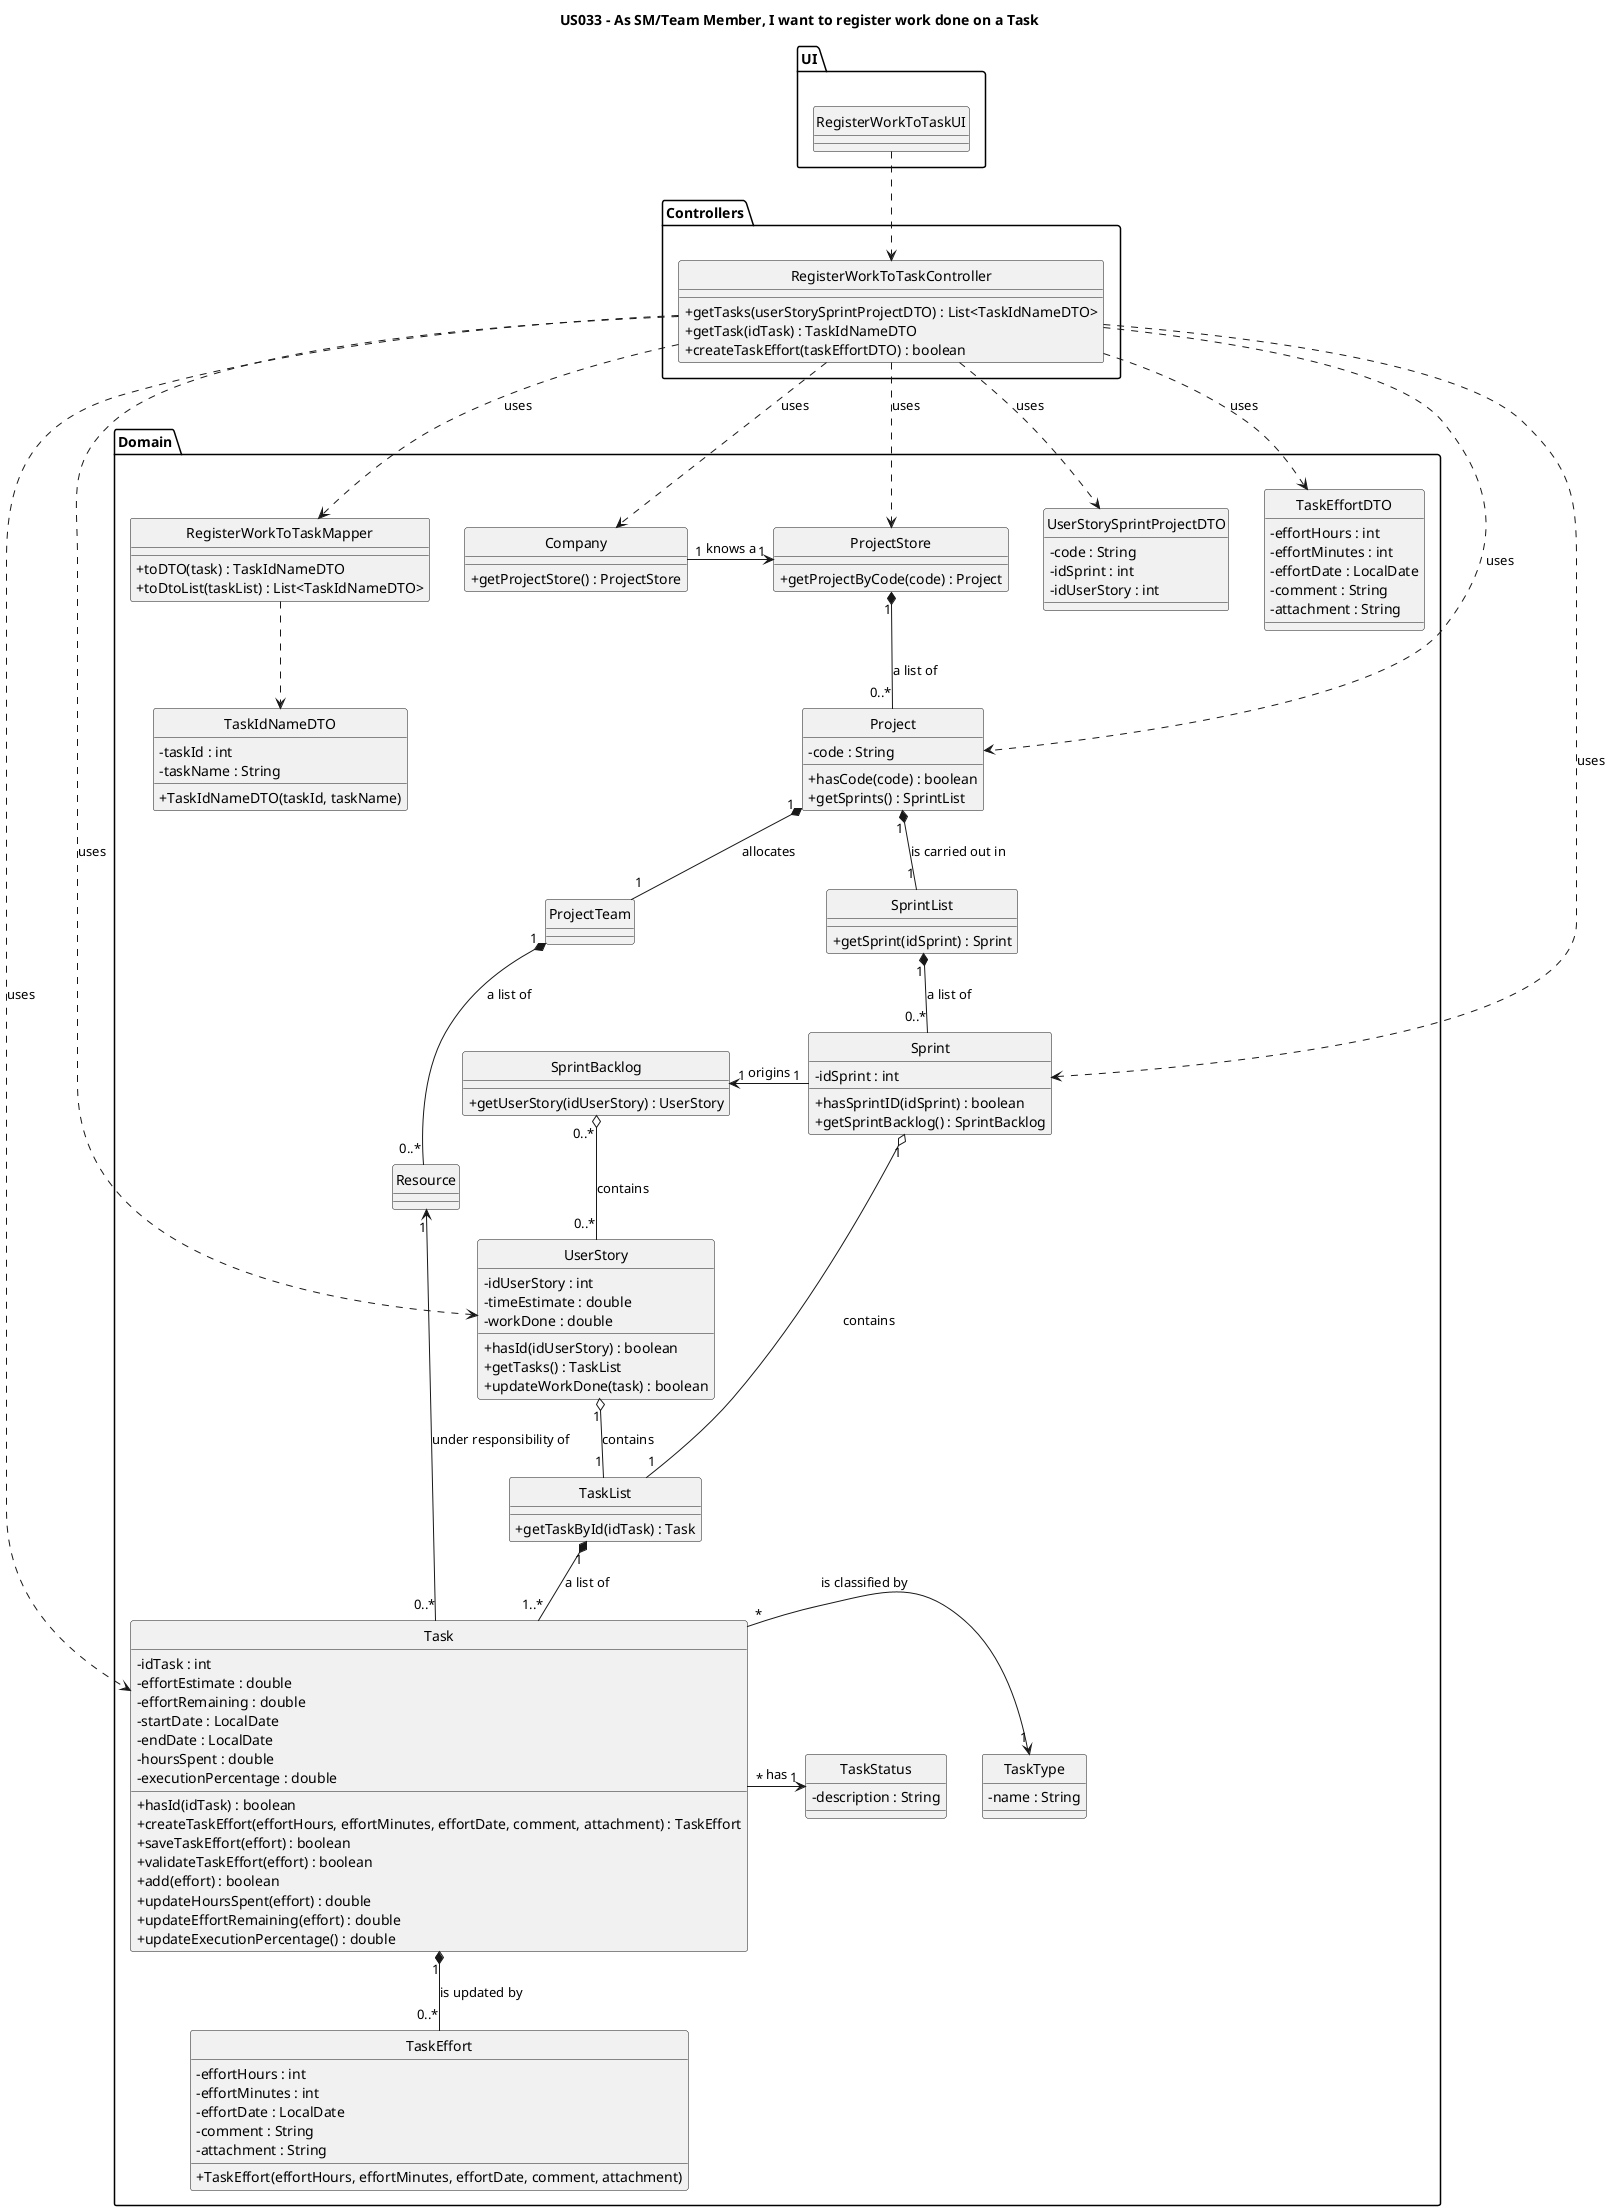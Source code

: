 @startuml
'https://plantuml.com/class-diagram

hide circle
skinparam classAttributeIconSize 0

title US033 - As SM/Team Member, I want to register work done on a Task

package "UI"{
class RegisterWorkToTaskUI {
}
}
package "Controllers"{
class RegisterWorkToTaskController {
+getTasks(userStorySprintProjectDTO) : List<TaskIdNameDTO>
+getTask(idTask) : TaskIdNameDTO
+createTaskEffort(taskEffortDTO) : boolean
}
}
package "Domain"{
class Company {
+getProjectStore() : ProjectStore
}

class UserStorySprintProjectDTO {
-code : String
-idSprint : int
-idUserStory : int
}

class TaskEffortDTO {
-effortHours : int
-effortMinutes : int
-effortDate : LocalDate
-comment : String
-attachment : String
}

class TaskIdNameDTO {
-taskId : int
-taskName : String
+TaskIdNameDTO(taskId, taskName)
}

class RegisterWorkToTaskMapper {
+toDTO(task) : TaskIdNameDTO
+toDtoList(taskList) : List<TaskIdNameDTO>
}

class ProjectStore {
+getProjectByCode(code) : Project
}

class Project {
-code : String
+hasCode(code) : boolean
+getSprints() : SprintList
}

class ProjectTeam {
}

class Resource {
}

class SprintList {
+getSprint(idSprint) : Sprint
}

class Sprint {
-idSprint : int
+hasSprintID(idSprint) : boolean
+getSprintBacklog() : SprintBacklog
}

class SprintBacklog {
+getUserStory(idUserStory) : UserStory
}

class UserStory {
-idUserStory : int
-timeEstimate : double
-workDone : double
+hasId(idUserStory) : boolean
+getTasks() : TaskList
+updateWorkDone(task) : boolean
}

class TaskList {
+getTaskById(idTask) : Task
}

class Task {
-idTask : int
-effortEstimate : double
-effortRemaining : double
-startDate : LocalDate
-endDate : LocalDate
-hoursSpent : double
-executionPercentage : double
+hasId(idTask) : boolean
+createTaskEffort(effortHours, effortMinutes, effortDate, comment, attachment) : TaskEffort
+saveTaskEffort(effort) : boolean
+validateTaskEffort(effort) : boolean
+add(effort) : boolean
+updateHoursSpent(effort) : double
+updateEffortRemaining(effort) : double
+updateExecutionPercentage() : double
}

class TaskStatus {
-description : String
}

class TaskType {
-name : String
}

class TaskEffort {
-effortHours : int
-effortMinutes : int
-effortDate : LocalDate
-comment : String
-attachment : String
+TaskEffort(effortHours, effortMinutes, effortDate, comment, attachment)
}
}
RegisterWorkToTaskUI ..> RegisterWorkToTaskController

RegisterWorkToTaskController ..> Company : uses
RegisterWorkToTaskController ..> UserStorySprintProjectDTO : uses
RegisterWorkToTaskController ..> RegisterWorkToTaskMapper : uses
RegisterWorkToTaskController ..> TaskEffortDTO : uses
RegisterWorkToTaskMapper ..> TaskIdNameDTO
RegisterWorkToTaskController ..> ProjectStore : uses
RegisterWorkToTaskController ..> Project : uses
RegisterWorkToTaskController ..> Sprint : uses
RegisterWorkToTaskController ..> UserStory : uses
RegisterWorkToTaskController ..> Task : uses

Company "1" -> "1" ProjectStore: knows a
ProjectStore "1" *-- "0..*" Project: a list of
Project "1" *-- "1" ProjectTeam : allocates
ProjectTeam "1" *-- "0..*" Resource : a list of
Resource "1" <- "0..*" Task : under responsibility of
Project "1" *-- "1" SprintList : is carried out in
SprintList "1" *-- "0..*" Sprint :a list of
Sprint "1" -> "1" SprintBacklog: origins
SprintBacklog "0..*" o-- "0..*" UserStory: contains
UserStory "1" o-- "1" TaskList: contains
Sprint "1" o-- "1" TaskList: contains
TaskList "1" *-- "1..*" Task : a list of
Task "*" -> "1" TaskStatus : has
Task "*" -> "1" TaskType : is classified by
Task "1" *-- "0..*" TaskEffort: is updated by
@enduml